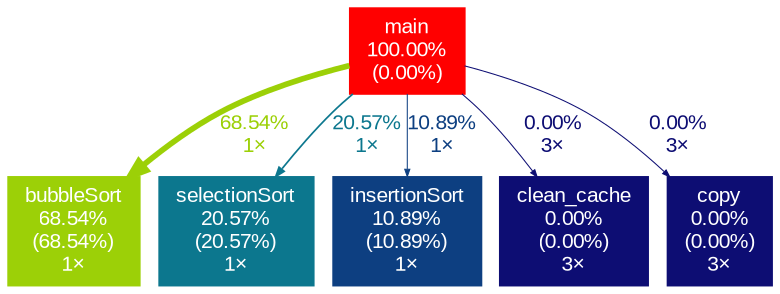 digraph {
	graph [fontname=Arial, nodesep=0.125, ranksep=0.25];
	node [fontcolor=white, fontname=Arial, height=0, shape=box, style=filled, width=0];
	edge [fontname=Arial];
	1 [color="#ff0000", fontcolor="#ffffff", fontsize="10.00", label="main\n100.00%\n(0.00%)"];
	1 -> 2 [arrowsize="0.83", color="#9cd007", fontcolor="#9cd007", fontsize="10.00", label="68.54%\n1×", labeldistance="2.74", penwidth="2.74"];
	1 -> 3 [arrowsize="0.45", color="#0c778e", fontcolor="#0c778e", fontsize="10.00", label="20.57%\n1×", labeldistance="0.82", penwidth="0.82"];
	1 -> 4 [arrowsize="0.35", color="#0d3f81", fontcolor="#0d3f81", fontsize="10.00", label="10.89%\n1×", labeldistance="0.50", penwidth="0.50"];
	1 -> 5 [arrowsize="0.35", color="#0d0d73", fontcolor="#0d0d73", fontsize="10.00", label="0.00%\n3×", labeldistance="0.50", penwidth="0.50"];
	1 -> 6 [arrowsize="0.35", color="#0d0d73", fontcolor="#0d0d73", fontsize="10.00", label="0.00%\n3×", labeldistance="0.50", penwidth="0.50"];
	2 [color="#9cd007", fontcolor="#ffffff", fontsize="10.00", label="bubbleSort\n68.54%\n(68.54%)\n1×"];
	3 [color="#0c778e", fontcolor="#ffffff", fontsize="10.00", label="selectionSort\n20.57%\n(20.57%)\n1×"];
	4 [color="#0d3f81", fontcolor="#ffffff", fontsize="10.00", label="insertionSort\n10.89%\n(10.89%)\n1×"];
	5 [color="#0d0d73", fontcolor="#ffffff", fontsize="10.00", label="clean_cache\n0.00%\n(0.00%)\n3×"];
	6 [color="#0d0d73", fontcolor="#ffffff", fontsize="10.00", label="copy\n0.00%\n(0.00%)\n3×"];
}
